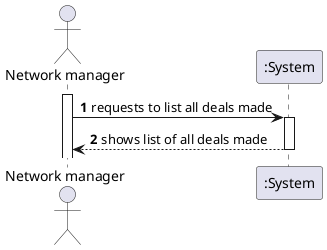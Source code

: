 @startuml
'https://plantuml.com/sequence-diagram

autoactivate on
autonumber

actor "Network manager" as netManager
participant ":System" as System

activate netManager

netManager -> System: requests to list all deals made
System --> netManager: shows list of all deals made
@enduml